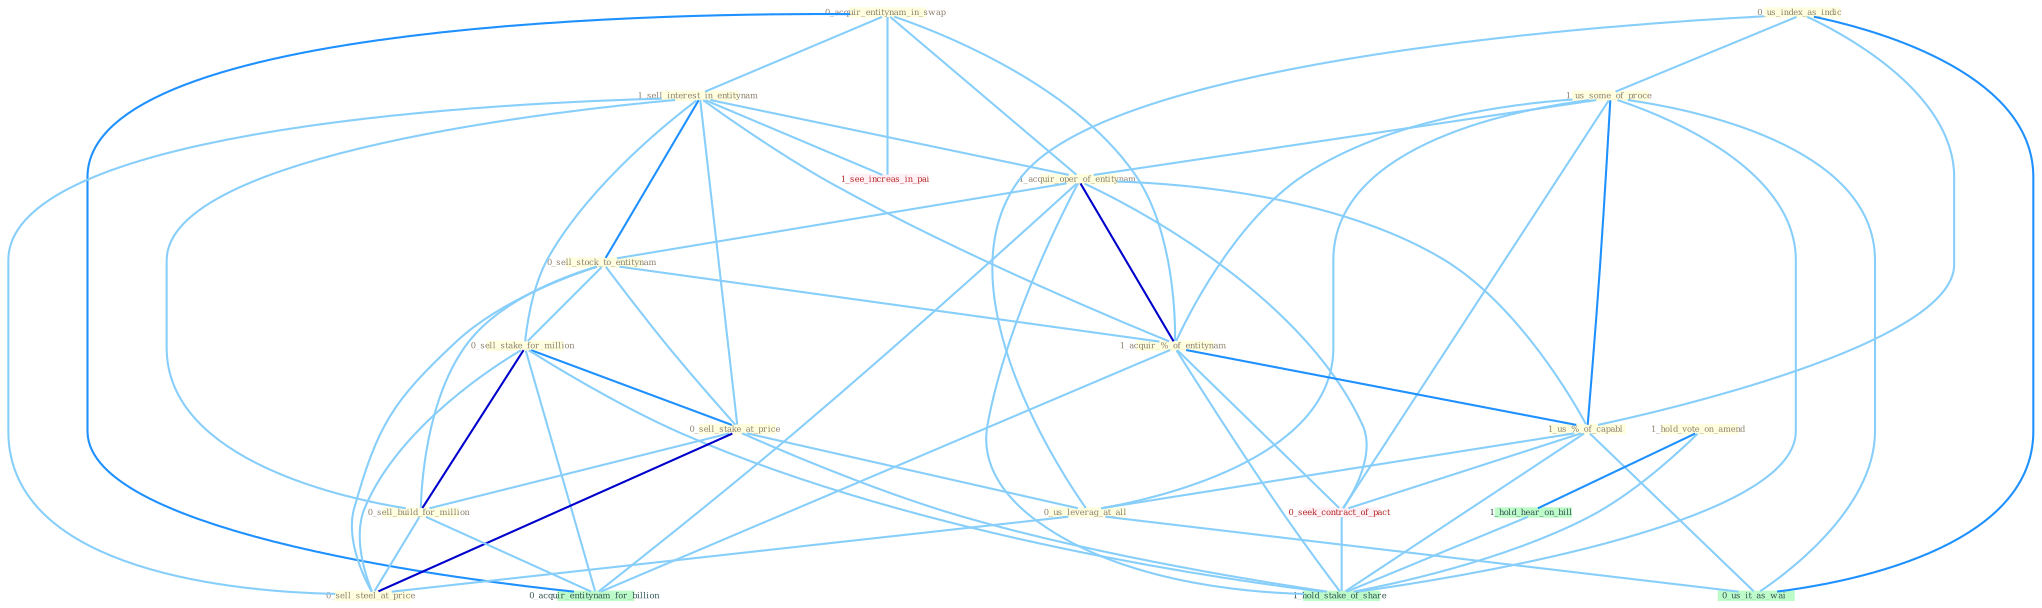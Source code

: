 Graph G{ 
    node
    [shape=polygon,style=filled,width=.5,height=.06,color="#BDFCC9",fixedsize=true,fontsize=4,
    fontcolor="#2f4f4f"];
    {node
    [color="#ffffe0", fontcolor="#8b7d6b"] "0_acquir_entitynam_in_swap " "0_us_index_as_indic " "1_sell_interest_in_entitynam " "1_us_some_of_proce " "1_acquir_oper_of_entitynam " "0_sell_stock_to_entitynam " "1_acquir_%_of_entitynam " "1_us_%_of_capabl " "0_sell_stake_for_million " "0_sell_stake_at_price " "0_sell_build_for_million " "0_us_leverag_at_all " "0_sell_steel_at_price " "1_hold_vote_on_amend "}
{node [color="#fff0f5", fontcolor="#b22222"] "0_seek_contract_of_pact " "1_see_increas_in_pai "}
edge [color="#B0E2FF"];

	"0_acquir_entitynam_in_swap " -- "1_sell_interest_in_entitynam " [w="1", color="#87cefa" ];
	"0_acquir_entitynam_in_swap " -- "1_acquir_oper_of_entitynam " [w="1", color="#87cefa" ];
	"0_acquir_entitynam_in_swap " -- "1_acquir_%_of_entitynam " [w="1", color="#87cefa" ];
	"0_acquir_entitynam_in_swap " -- "0_acquir_entitynam_for_billion " [w="2", color="#1e90ff" , len=0.8];
	"0_acquir_entitynam_in_swap " -- "1_see_increas_in_pai " [w="1", color="#87cefa" ];
	"0_us_index_as_indic " -- "1_us_some_of_proce " [w="1", color="#87cefa" ];
	"0_us_index_as_indic " -- "1_us_%_of_capabl " [w="1", color="#87cefa" ];
	"0_us_index_as_indic " -- "0_us_leverag_at_all " [w="1", color="#87cefa" ];
	"0_us_index_as_indic " -- "0_us_it_as_wai " [w="2", color="#1e90ff" , len=0.8];
	"1_sell_interest_in_entitynam " -- "1_acquir_oper_of_entitynam " [w="1", color="#87cefa" ];
	"1_sell_interest_in_entitynam " -- "0_sell_stock_to_entitynam " [w="2", color="#1e90ff" , len=0.8];
	"1_sell_interest_in_entitynam " -- "1_acquir_%_of_entitynam " [w="1", color="#87cefa" ];
	"1_sell_interest_in_entitynam " -- "0_sell_stake_for_million " [w="1", color="#87cefa" ];
	"1_sell_interest_in_entitynam " -- "0_sell_stake_at_price " [w="1", color="#87cefa" ];
	"1_sell_interest_in_entitynam " -- "0_sell_build_for_million " [w="1", color="#87cefa" ];
	"1_sell_interest_in_entitynam " -- "0_sell_steel_at_price " [w="1", color="#87cefa" ];
	"1_sell_interest_in_entitynam " -- "1_see_increas_in_pai " [w="1", color="#87cefa" ];
	"1_us_some_of_proce " -- "1_acquir_oper_of_entitynam " [w="1", color="#87cefa" ];
	"1_us_some_of_proce " -- "1_acquir_%_of_entitynam " [w="1", color="#87cefa" ];
	"1_us_some_of_proce " -- "1_us_%_of_capabl " [w="2", color="#1e90ff" , len=0.8];
	"1_us_some_of_proce " -- "0_us_leverag_at_all " [w="1", color="#87cefa" ];
	"1_us_some_of_proce " -- "0_seek_contract_of_pact " [w="1", color="#87cefa" ];
	"1_us_some_of_proce " -- "0_us_it_as_wai " [w="1", color="#87cefa" ];
	"1_us_some_of_proce " -- "1_hold_stake_of_share " [w="1", color="#87cefa" ];
	"1_acquir_oper_of_entitynam " -- "0_sell_stock_to_entitynam " [w="1", color="#87cefa" ];
	"1_acquir_oper_of_entitynam " -- "1_acquir_%_of_entitynam " [w="3", color="#0000cd" , len=0.6];
	"1_acquir_oper_of_entitynam " -- "1_us_%_of_capabl " [w="1", color="#87cefa" ];
	"1_acquir_oper_of_entitynam " -- "0_seek_contract_of_pact " [w="1", color="#87cefa" ];
	"1_acquir_oper_of_entitynam " -- "0_acquir_entitynam_for_billion " [w="1", color="#87cefa" ];
	"1_acquir_oper_of_entitynam " -- "1_hold_stake_of_share " [w="1", color="#87cefa" ];
	"0_sell_stock_to_entitynam " -- "1_acquir_%_of_entitynam " [w="1", color="#87cefa" ];
	"0_sell_stock_to_entitynam " -- "0_sell_stake_for_million " [w="1", color="#87cefa" ];
	"0_sell_stock_to_entitynam " -- "0_sell_stake_at_price " [w="1", color="#87cefa" ];
	"0_sell_stock_to_entitynam " -- "0_sell_build_for_million " [w="1", color="#87cefa" ];
	"0_sell_stock_to_entitynam " -- "0_sell_steel_at_price " [w="1", color="#87cefa" ];
	"1_acquir_%_of_entitynam " -- "1_us_%_of_capabl " [w="2", color="#1e90ff" , len=0.8];
	"1_acquir_%_of_entitynam " -- "0_seek_contract_of_pact " [w="1", color="#87cefa" ];
	"1_acquir_%_of_entitynam " -- "0_acquir_entitynam_for_billion " [w="1", color="#87cefa" ];
	"1_acquir_%_of_entitynam " -- "1_hold_stake_of_share " [w="1", color="#87cefa" ];
	"1_us_%_of_capabl " -- "0_us_leverag_at_all " [w="1", color="#87cefa" ];
	"1_us_%_of_capabl " -- "0_seek_contract_of_pact " [w="1", color="#87cefa" ];
	"1_us_%_of_capabl " -- "0_us_it_as_wai " [w="1", color="#87cefa" ];
	"1_us_%_of_capabl " -- "1_hold_stake_of_share " [w="1", color="#87cefa" ];
	"0_sell_stake_for_million " -- "0_sell_stake_at_price " [w="2", color="#1e90ff" , len=0.8];
	"0_sell_stake_for_million " -- "0_sell_build_for_million " [w="3", color="#0000cd" , len=0.6];
	"0_sell_stake_for_million " -- "0_sell_steel_at_price " [w="1", color="#87cefa" ];
	"0_sell_stake_for_million " -- "0_acquir_entitynam_for_billion " [w="1", color="#87cefa" ];
	"0_sell_stake_for_million " -- "1_hold_stake_of_share " [w="1", color="#87cefa" ];
	"0_sell_stake_at_price " -- "0_sell_build_for_million " [w="1", color="#87cefa" ];
	"0_sell_stake_at_price " -- "0_us_leverag_at_all " [w="1", color="#87cefa" ];
	"0_sell_stake_at_price " -- "0_sell_steel_at_price " [w="3", color="#0000cd" , len=0.6];
	"0_sell_stake_at_price " -- "1_hold_stake_of_share " [w="1", color="#87cefa" ];
	"0_sell_build_for_million " -- "0_sell_steel_at_price " [w="1", color="#87cefa" ];
	"0_sell_build_for_million " -- "0_acquir_entitynam_for_billion " [w="1", color="#87cefa" ];
	"0_us_leverag_at_all " -- "0_sell_steel_at_price " [w="1", color="#87cefa" ];
	"0_us_leverag_at_all " -- "0_us_it_as_wai " [w="1", color="#87cefa" ];
	"1_hold_vote_on_amend " -- "1_hold_hear_on_bill " [w="2", color="#1e90ff" , len=0.8];
	"1_hold_vote_on_amend " -- "1_hold_stake_of_share " [w="1", color="#87cefa" ];
	"0_seek_contract_of_pact " -- "1_hold_stake_of_share " [w="1", color="#87cefa" ];
	"1_hold_hear_on_bill " -- "1_hold_stake_of_share " [w="1", color="#87cefa" ];
}